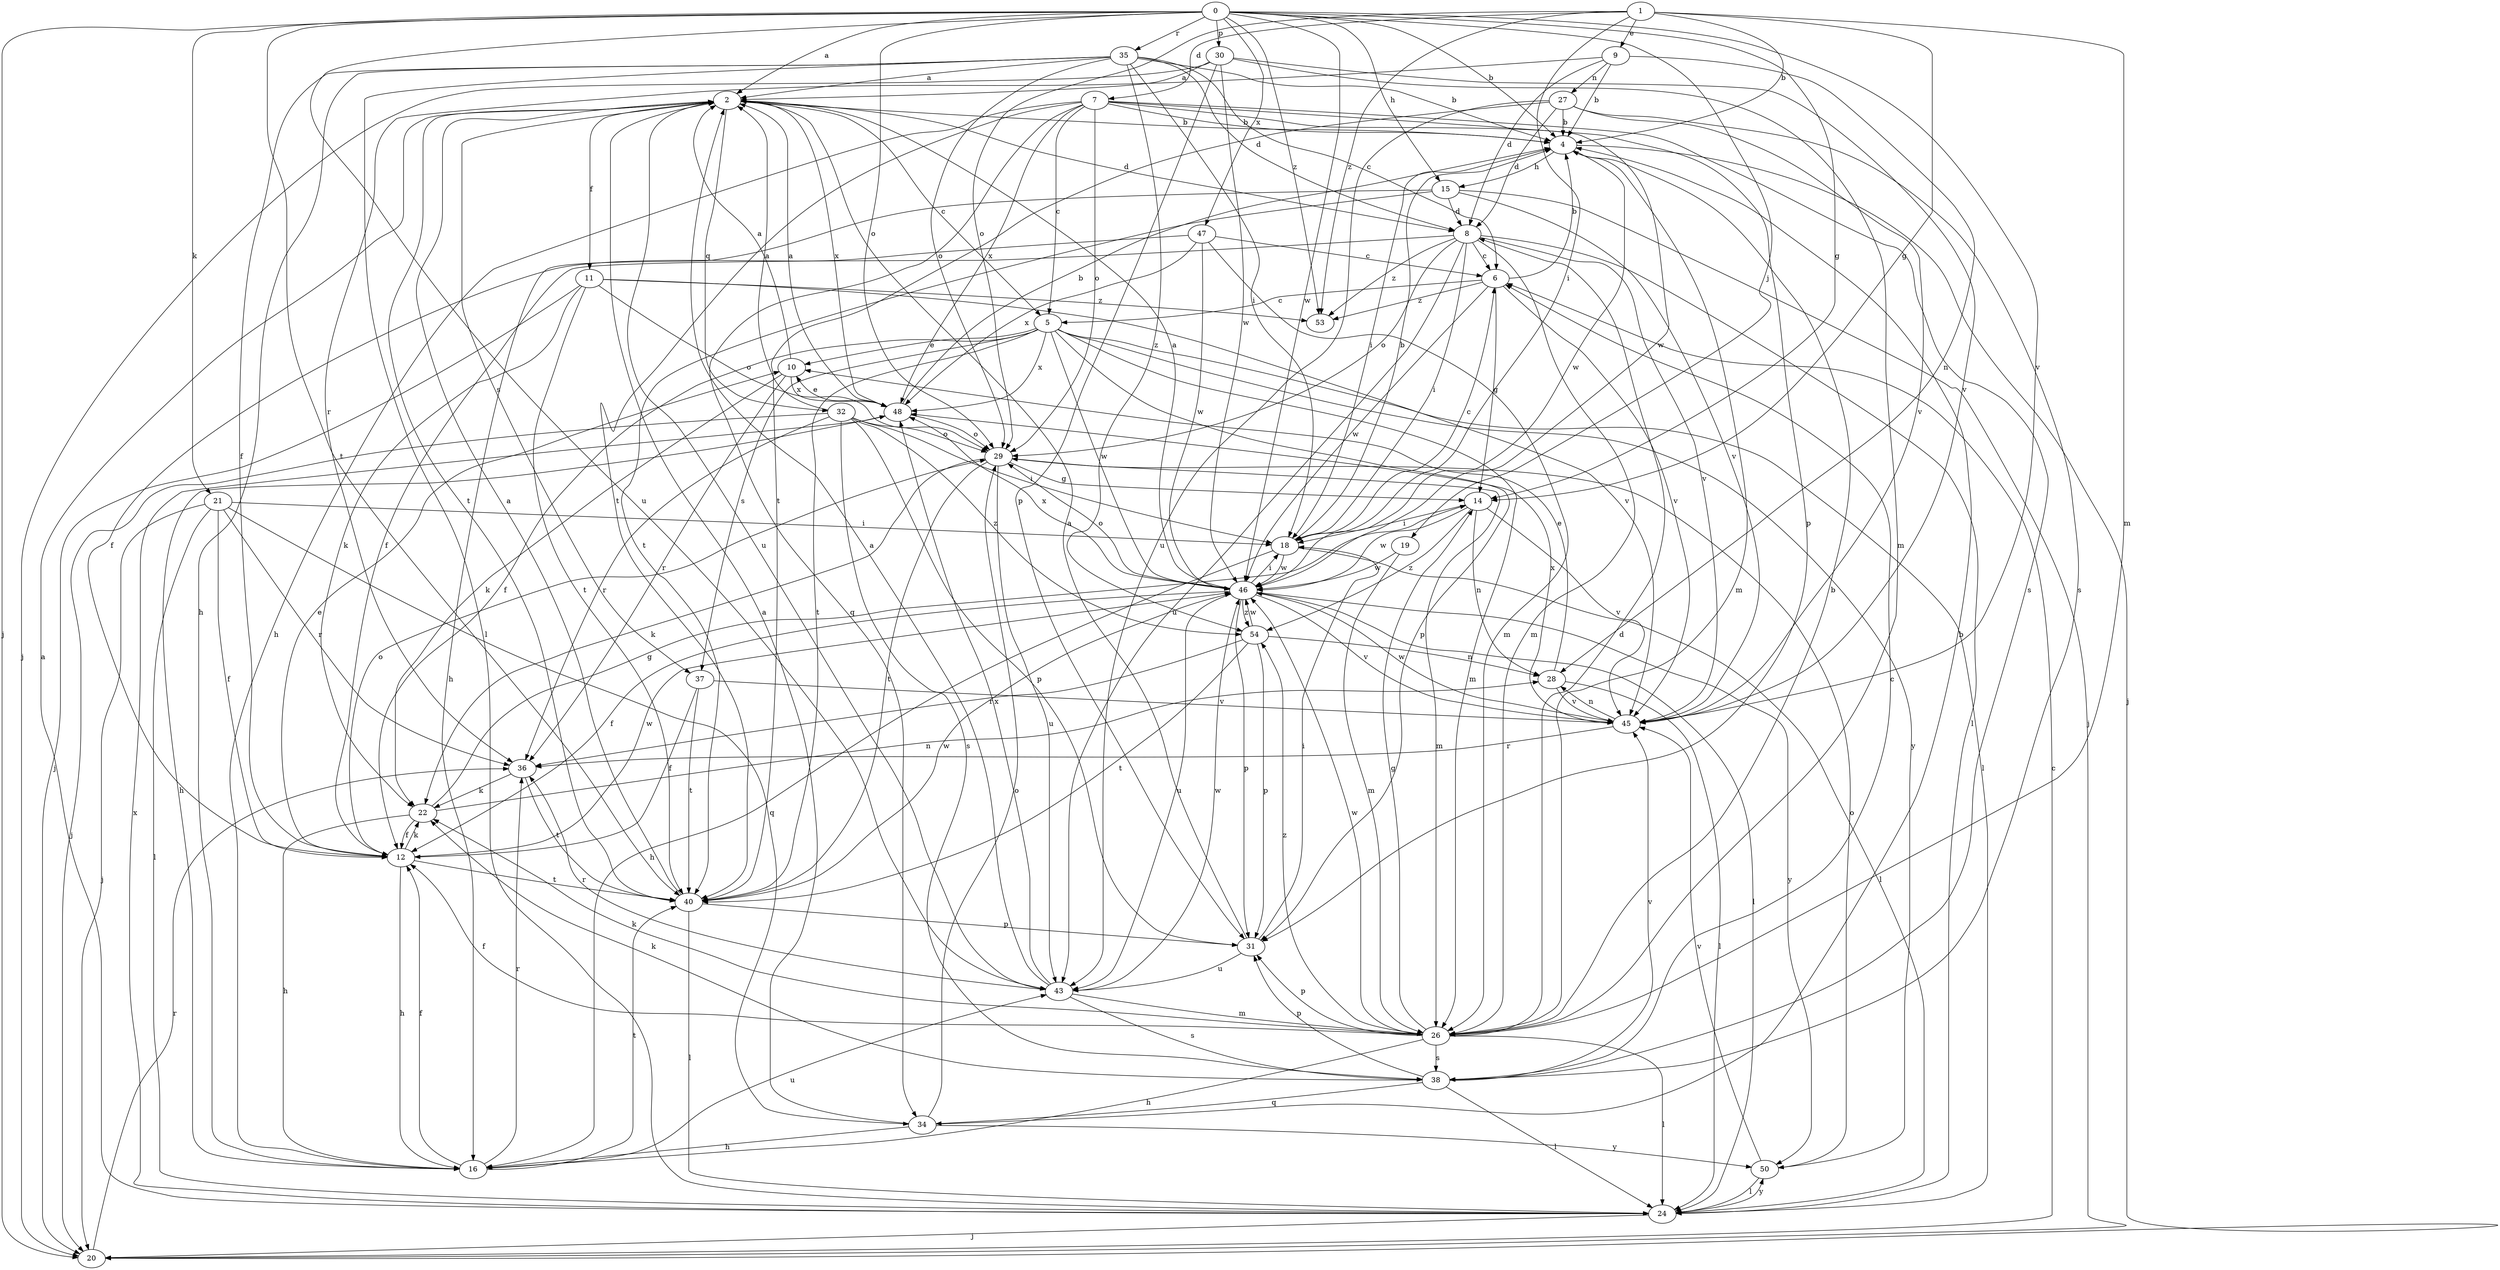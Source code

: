 strict digraph  {
0;
1;
2;
4;
5;
6;
7;
8;
9;
10;
11;
12;
14;
15;
16;
18;
19;
20;
21;
22;
24;
26;
27;
28;
29;
30;
31;
32;
34;
35;
36;
37;
38;
40;
43;
45;
46;
47;
48;
50;
53;
54;
0 -> 2  [label=a];
0 -> 4  [label=b];
0 -> 14  [label=g];
0 -> 15  [label=h];
0 -> 19  [label=j];
0 -> 20  [label=j];
0 -> 21  [label=k];
0 -> 29  [label=o];
0 -> 30  [label=p];
0 -> 35  [label=r];
0 -> 40  [label=t];
0 -> 43  [label=u];
0 -> 45  [label=v];
0 -> 46  [label=w];
0 -> 47  [label=x];
0 -> 53  [label=z];
1 -> 4  [label=b];
1 -> 7  [label=d];
1 -> 9  [label=e];
1 -> 14  [label=g];
1 -> 18  [label=i];
1 -> 26  [label=m];
1 -> 29  [label=o];
1 -> 53  [label=z];
2 -> 4  [label=b];
2 -> 5  [label=c];
2 -> 8  [label=d];
2 -> 11  [label=f];
2 -> 32  [label=q];
2 -> 37  [label=s];
2 -> 40  [label=t];
2 -> 43  [label=u];
2 -> 48  [label=x];
4 -> 15  [label=h];
4 -> 18  [label=i];
4 -> 20  [label=j];
4 -> 26  [label=m];
4 -> 46  [label=w];
5 -> 10  [label=e];
5 -> 12  [label=f];
5 -> 24  [label=l];
5 -> 26  [label=m];
5 -> 31  [label=p];
5 -> 37  [label=s];
5 -> 40  [label=t];
5 -> 46  [label=w];
5 -> 48  [label=x];
5 -> 50  [label=y];
6 -> 4  [label=b];
6 -> 5  [label=c];
6 -> 14  [label=g];
6 -> 45  [label=v];
6 -> 46  [label=w];
6 -> 53  [label=z];
7 -> 4  [label=b];
7 -> 5  [label=c];
7 -> 16  [label=h];
7 -> 29  [label=o];
7 -> 31  [label=p];
7 -> 34  [label=q];
7 -> 38  [label=s];
7 -> 40  [label=t];
7 -> 46  [label=w];
7 -> 48  [label=x];
8 -> 6  [label=c];
8 -> 12  [label=f];
8 -> 18  [label=i];
8 -> 24  [label=l];
8 -> 26  [label=m];
8 -> 29  [label=o];
8 -> 43  [label=u];
8 -> 45  [label=v];
8 -> 53  [label=z];
9 -> 4  [label=b];
9 -> 8  [label=d];
9 -> 27  [label=n];
9 -> 28  [label=n];
9 -> 36  [label=r];
10 -> 2  [label=a];
10 -> 22  [label=k];
10 -> 36  [label=r];
10 -> 48  [label=x];
11 -> 20  [label=j];
11 -> 22  [label=k];
11 -> 29  [label=o];
11 -> 40  [label=t];
11 -> 45  [label=v];
11 -> 53  [label=z];
12 -> 10  [label=e];
12 -> 16  [label=h];
12 -> 22  [label=k];
12 -> 29  [label=o];
12 -> 40  [label=t];
12 -> 46  [label=w];
14 -> 18  [label=i];
14 -> 28  [label=n];
14 -> 45  [label=v];
14 -> 46  [label=w];
14 -> 54  [label=z];
15 -> 8  [label=d];
15 -> 16  [label=h];
15 -> 20  [label=j];
15 -> 40  [label=t];
15 -> 45  [label=v];
16 -> 12  [label=f];
16 -> 36  [label=r];
16 -> 40  [label=t];
16 -> 43  [label=u];
18 -> 4  [label=b];
18 -> 6  [label=c];
18 -> 16  [label=h];
18 -> 24  [label=l];
18 -> 46  [label=w];
19 -> 26  [label=m];
19 -> 46  [label=w];
20 -> 6  [label=c];
20 -> 36  [label=r];
21 -> 12  [label=f];
21 -> 18  [label=i];
21 -> 20  [label=j];
21 -> 24  [label=l];
21 -> 34  [label=q];
21 -> 36  [label=r];
22 -> 12  [label=f];
22 -> 14  [label=g];
22 -> 16  [label=h];
22 -> 28  [label=n];
24 -> 2  [label=a];
24 -> 20  [label=j];
24 -> 48  [label=x];
24 -> 50  [label=y];
26 -> 4  [label=b];
26 -> 8  [label=d];
26 -> 12  [label=f];
26 -> 14  [label=g];
26 -> 16  [label=h];
26 -> 22  [label=k];
26 -> 24  [label=l];
26 -> 31  [label=p];
26 -> 38  [label=s];
26 -> 46  [label=w];
26 -> 54  [label=z];
27 -> 4  [label=b];
27 -> 8  [label=d];
27 -> 38  [label=s];
27 -> 40  [label=t];
27 -> 43  [label=u];
27 -> 45  [label=v];
28 -> 10  [label=e];
28 -> 24  [label=l];
28 -> 45  [label=v];
29 -> 14  [label=g];
29 -> 22  [label=k];
29 -> 26  [label=m];
29 -> 40  [label=t];
29 -> 43  [label=u];
30 -> 2  [label=a];
30 -> 20  [label=j];
30 -> 26  [label=m];
30 -> 31  [label=p];
30 -> 45  [label=v];
30 -> 46  [label=w];
31 -> 2  [label=a];
31 -> 18  [label=i];
31 -> 43  [label=u];
32 -> 2  [label=a];
32 -> 18  [label=i];
32 -> 20  [label=j];
32 -> 29  [label=o];
32 -> 31  [label=p];
32 -> 36  [label=r];
32 -> 38  [label=s];
32 -> 54  [label=z];
34 -> 2  [label=a];
34 -> 4  [label=b];
34 -> 16  [label=h];
34 -> 29  [label=o];
34 -> 50  [label=y];
35 -> 2  [label=a];
35 -> 4  [label=b];
35 -> 6  [label=c];
35 -> 8  [label=d];
35 -> 12  [label=f];
35 -> 16  [label=h];
35 -> 18  [label=i];
35 -> 24  [label=l];
35 -> 29  [label=o];
35 -> 54  [label=z];
36 -> 22  [label=k];
36 -> 40  [label=t];
37 -> 12  [label=f];
37 -> 40  [label=t];
37 -> 45  [label=v];
38 -> 6  [label=c];
38 -> 22  [label=k];
38 -> 24  [label=l];
38 -> 31  [label=p];
38 -> 34  [label=q];
38 -> 45  [label=v];
40 -> 2  [label=a];
40 -> 24  [label=l];
40 -> 31  [label=p];
40 -> 46  [label=w];
43 -> 2  [label=a];
43 -> 26  [label=m];
43 -> 36  [label=r];
43 -> 38  [label=s];
43 -> 46  [label=w];
43 -> 48  [label=x];
45 -> 28  [label=n];
45 -> 36  [label=r];
45 -> 46  [label=w];
45 -> 48  [label=x];
46 -> 2  [label=a];
46 -> 12  [label=f];
46 -> 18  [label=i];
46 -> 24  [label=l];
46 -> 29  [label=o];
46 -> 31  [label=p];
46 -> 43  [label=u];
46 -> 45  [label=v];
46 -> 48  [label=x];
46 -> 50  [label=y];
46 -> 54  [label=z];
47 -> 6  [label=c];
47 -> 12  [label=f];
47 -> 26  [label=m];
47 -> 46  [label=w];
47 -> 48  [label=x];
48 -> 2  [label=a];
48 -> 4  [label=b];
48 -> 10  [label=e];
48 -> 16  [label=h];
48 -> 29  [label=o];
50 -> 24  [label=l];
50 -> 29  [label=o];
50 -> 45  [label=v];
54 -> 28  [label=n];
54 -> 31  [label=p];
54 -> 36  [label=r];
54 -> 40  [label=t];
54 -> 46  [label=w];
}
